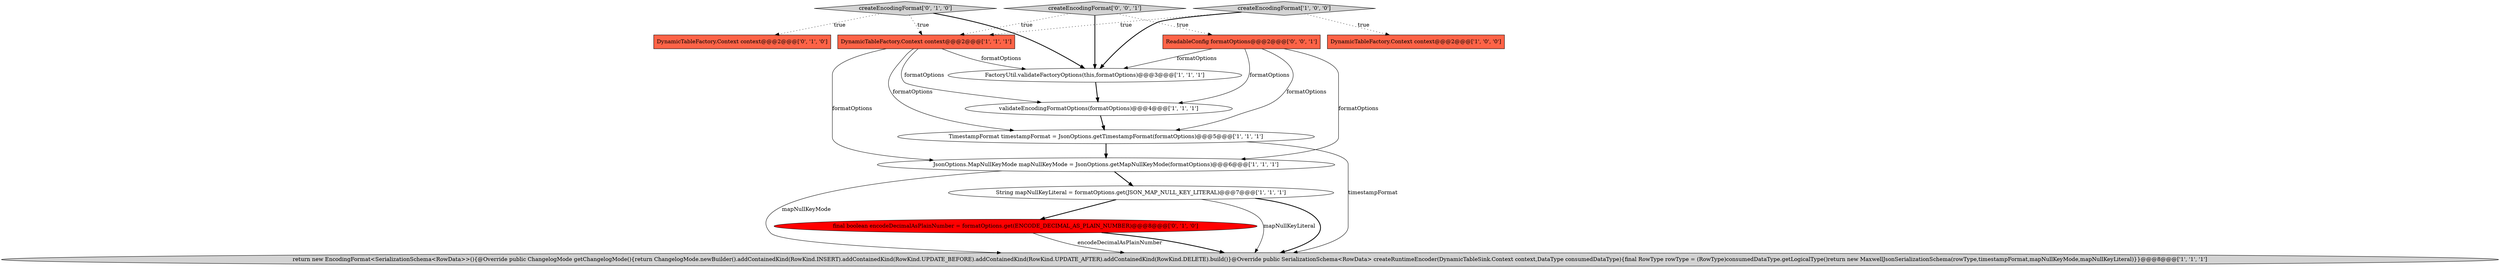 digraph {
10 [style = filled, label = "final boolean encodeDecimalAsPlainNumber = formatOptions.get(ENCODE_DECIMAL_AS_PLAIN_NUMBER)@@@8@@@['0', '1', '0']", fillcolor = red, shape = ellipse image = "AAA1AAABBB2BBB"];
13 [style = filled, label = "createEncodingFormat['0', '0', '1']", fillcolor = lightgray, shape = diamond image = "AAA0AAABBB3BBB"];
4 [style = filled, label = "String mapNullKeyLiteral = formatOptions.get(JSON_MAP_NULL_KEY_LITERAL)@@@7@@@['1', '1', '1']", fillcolor = white, shape = ellipse image = "AAA0AAABBB1BBB"];
2 [style = filled, label = "JsonOptions.MapNullKeyMode mapNullKeyMode = JsonOptions.getMapNullKeyMode(formatOptions)@@@6@@@['1', '1', '1']", fillcolor = white, shape = ellipse image = "AAA0AAABBB1BBB"];
7 [style = filled, label = "TimestampFormat timestampFormat = JsonOptions.getTimestampFormat(formatOptions)@@@5@@@['1', '1', '1']", fillcolor = white, shape = ellipse image = "AAA0AAABBB1BBB"];
9 [style = filled, label = "DynamicTableFactory.Context context@@@2@@@['0', '1', '0']", fillcolor = tomato, shape = box image = "AAA0AAABBB2BBB"];
11 [style = filled, label = "createEncodingFormat['0', '1', '0']", fillcolor = lightgray, shape = diamond image = "AAA0AAABBB2BBB"];
3 [style = filled, label = "createEncodingFormat['1', '0', '0']", fillcolor = lightgray, shape = diamond image = "AAA0AAABBB1BBB"];
0 [style = filled, label = "validateEncodingFormatOptions(formatOptions)@@@4@@@['1', '1', '1']", fillcolor = white, shape = ellipse image = "AAA0AAABBB1BBB"];
12 [style = filled, label = "ReadableConfig formatOptions@@@2@@@['0', '0', '1']", fillcolor = tomato, shape = box image = "AAA0AAABBB3BBB"];
1 [style = filled, label = "return new EncodingFormat<SerializationSchema<RowData>>(){@Override public ChangelogMode getChangelogMode(){return ChangelogMode.newBuilder().addContainedKind(RowKind.INSERT).addContainedKind(RowKind.UPDATE_BEFORE).addContainedKind(RowKind.UPDATE_AFTER).addContainedKind(RowKind.DELETE).build()}@Override public SerializationSchema<RowData> createRuntimeEncoder(DynamicTableSink.Context context,DataType consumedDataType){final RowType rowType = (RowType)consumedDataType.getLogicalType()return new MaxwellJsonSerializationSchema(rowType,timestampFormat,mapNullKeyMode,mapNullKeyLiteral)}}@@@8@@@['1', '1', '1']", fillcolor = lightgray, shape = ellipse image = "AAA0AAABBB1BBB"];
6 [style = filled, label = "DynamicTableFactory.Context context@@@2@@@['1', '1', '1']", fillcolor = tomato, shape = box image = "AAA0AAABBB1BBB"];
5 [style = filled, label = "DynamicTableFactory.Context context@@@2@@@['1', '0', '0']", fillcolor = tomato, shape = box image = "AAA0AAABBB1BBB"];
8 [style = filled, label = "FactoryUtil.validateFactoryOptions(this,formatOptions)@@@3@@@['1', '1', '1']", fillcolor = white, shape = ellipse image = "AAA0AAABBB1BBB"];
13->6 [style = dotted, label="true"];
4->10 [style = bold, label=""];
6->0 [style = solid, label="formatOptions"];
13->12 [style = dotted, label="true"];
12->8 [style = solid, label="formatOptions"];
2->1 [style = solid, label="mapNullKeyMode"];
6->2 [style = solid, label="formatOptions"];
10->1 [style = solid, label="encodeDecimalAsPlainNumber"];
6->8 [style = solid, label="formatOptions"];
11->9 [style = dotted, label="true"];
12->7 [style = solid, label="formatOptions"];
3->6 [style = dotted, label="true"];
12->0 [style = solid, label="formatOptions"];
2->4 [style = bold, label=""];
0->7 [style = bold, label=""];
8->0 [style = bold, label=""];
12->2 [style = solid, label="formatOptions"];
3->5 [style = dotted, label="true"];
4->1 [style = solid, label="mapNullKeyLiteral"];
7->2 [style = bold, label=""];
11->6 [style = dotted, label="true"];
3->8 [style = bold, label=""];
11->8 [style = bold, label=""];
4->1 [style = bold, label=""];
13->8 [style = bold, label=""];
10->1 [style = bold, label=""];
6->7 [style = solid, label="formatOptions"];
7->1 [style = solid, label="timestampFormat"];
}
